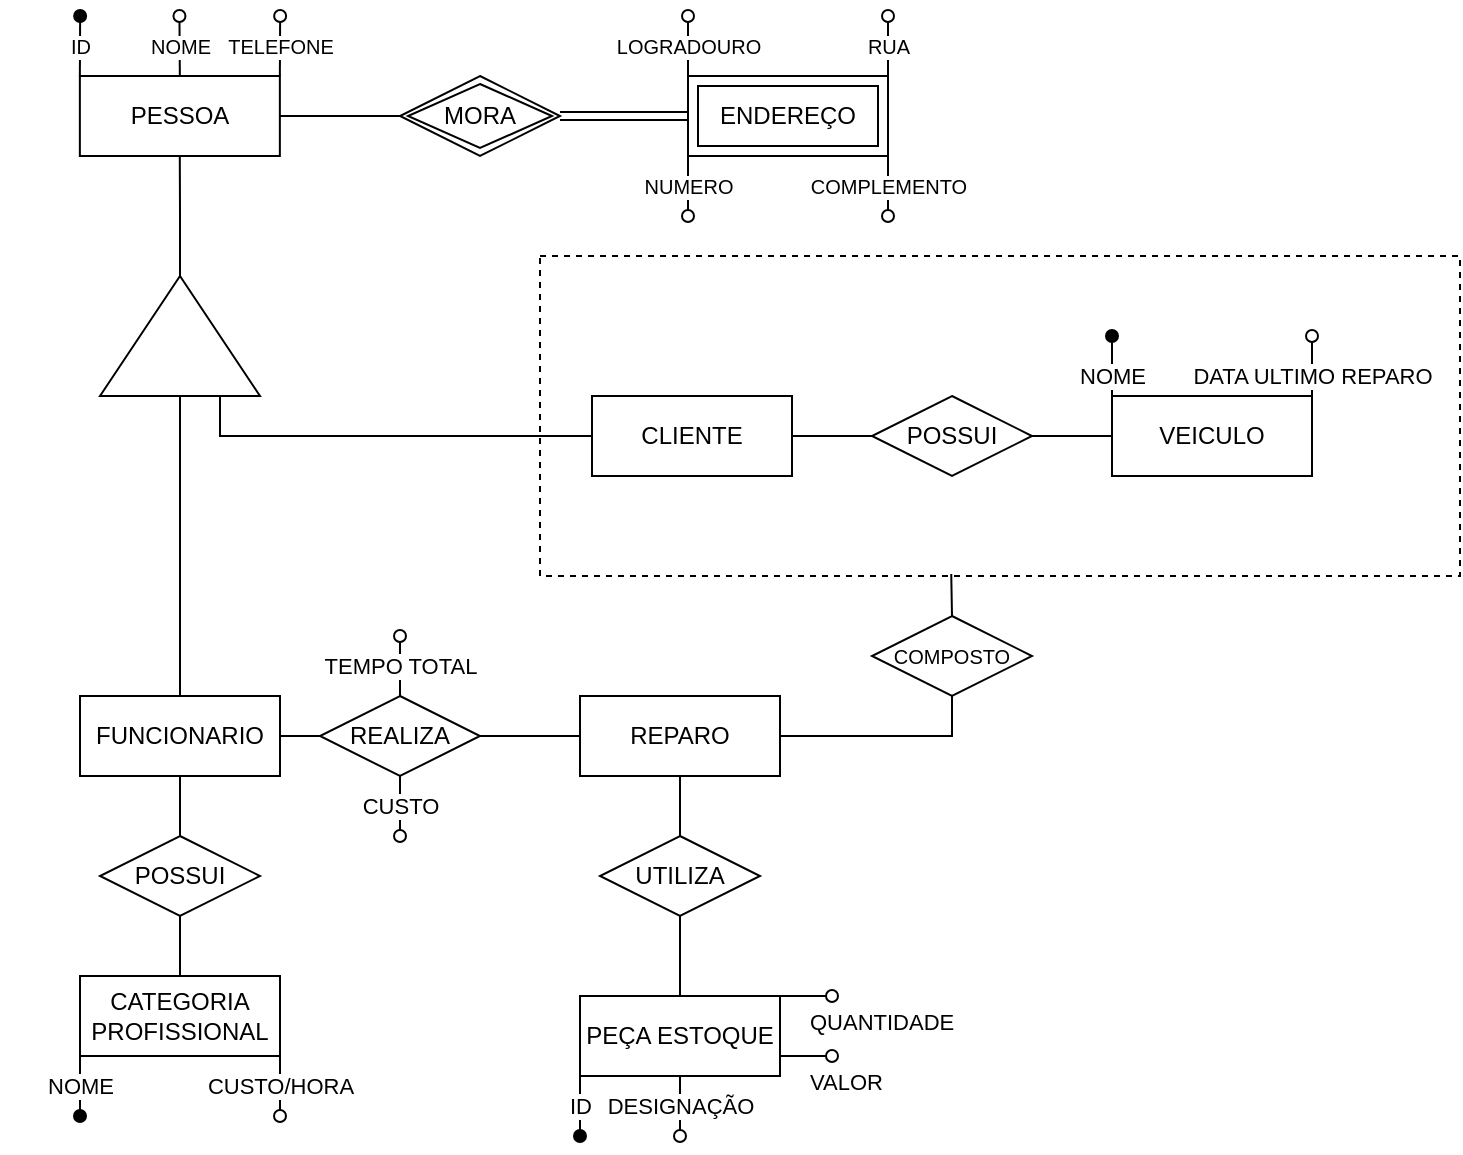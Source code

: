 <mxfile version="14.4.3" type="device"><diagram id="u2ybn7eW5DlO_q6e7-WQ" name="Página-1"><mxGraphModel dx="645" dy="578" grid="1" gridSize="10" guides="1" tooltips="1" connect="1" arrows="1" fold="1" page="1" pageScale="1" pageWidth="827" pageHeight="1169" math="0" shadow="0"><root><mxCell id="0"/><mxCell id="1" parent="0"/><mxCell id="eP5ihJWD1cj67_S8lgPr-1" value="" style="rounded=0;whiteSpace=wrap;html=1;fillColor=none;dashed=1;" parent="1" vertex="1"><mxGeometry x="340" y="160" width="460" height="160" as="geometry"/></mxCell><mxCell id="bjfn1ZtHO3PtLWrKv43z-8" value="" style="group" parent="1" vertex="1" connectable="0"><mxGeometry x="366" y="200" width="100" height="70" as="geometry"/></mxCell><mxCell id="WFGqQ7PayTgnNqzEg9zT-1" value="CLIENTE" style="whiteSpace=wrap;html=1;align=center;" parent="bjfn1ZtHO3PtLWrKv43z-8" vertex="1"><mxGeometry y="30" width="100" height="40" as="geometry"/></mxCell><mxCell id="bjfn1ZtHO3PtLWrKv43z-24" value="" style="group" parent="1" vertex="1" connectable="0"><mxGeometry x="70" y="350" width="160" height="240" as="geometry"/></mxCell><mxCell id="bjfn1ZtHO3PtLWrKv43z-12" value="FUNCIONARIO" style="whiteSpace=wrap;html=1;align=center;" parent="bjfn1ZtHO3PtLWrKv43z-24" vertex="1"><mxGeometry x="40" y="30" width="100" height="40" as="geometry"/></mxCell><mxCell id="bjfn1ZtHO3PtLWrKv43z-25" value="POSSUI" style="shape=rhombus;perimeter=rhombusPerimeter;whiteSpace=wrap;html=1;align=center;" parent="bjfn1ZtHO3PtLWrKv43z-24" vertex="1"><mxGeometry x="50" y="100" width="80" height="40" as="geometry"/></mxCell><mxCell id="bjfn1ZtHO3PtLWrKv43z-26" style="edgeStyle=orthogonalEdgeStyle;rounded=0;orthogonalLoop=1;jettySize=auto;html=1;exitX=0.5;exitY=0;exitDx=0;exitDy=0;entryX=0.5;entryY=1;entryDx=0;entryDy=0;endArrow=none;endFill=0;" parent="bjfn1ZtHO3PtLWrKv43z-24" source="bjfn1ZtHO3PtLWrKv43z-25" target="bjfn1ZtHO3PtLWrKv43z-12" edge="1"><mxGeometry relative="1" as="geometry"/></mxCell><mxCell id="cciolRmOcYDwlL9Gqmeu-31" value="" style="group" vertex="1" connectable="0" parent="bjfn1ZtHO3PtLWrKv43z-24"><mxGeometry x="40" y="170" width="100" height="70" as="geometry"/></mxCell><mxCell id="bjfn1ZtHO3PtLWrKv43z-21" value="NOME" style="edgeStyle=orthogonalEdgeStyle;rounded=0;orthogonalLoop=1;jettySize=auto;html=1;exitX=0;exitY=1;exitDx=0;exitDy=0;endArrow=oval;endFill=1;" parent="cciolRmOcYDwlL9Gqmeu-31" source="bjfn1ZtHO3PtLWrKv43z-19" edge="1"><mxGeometry relative="1" as="geometry"><mxPoint y="70" as="targetPoint"/></mxGeometry></mxCell><mxCell id="bjfn1ZtHO3PtLWrKv43z-22" value="CUSTO/HORA" style="edgeStyle=orthogonalEdgeStyle;rounded=0;orthogonalLoop=1;jettySize=auto;html=1;exitX=1;exitY=1;exitDx=0;exitDy=0;endArrow=oval;endFill=0;" parent="cciolRmOcYDwlL9Gqmeu-31" source="bjfn1ZtHO3PtLWrKv43z-19" edge="1"><mxGeometry relative="1" as="geometry"><mxPoint x="100" y="70" as="targetPoint"/></mxGeometry></mxCell><mxCell id="bjfn1ZtHO3PtLWrKv43z-19" value="CATEGORIA&lt;br&gt;PROFISSIONAL" style="whiteSpace=wrap;html=1;align=center;" parent="cciolRmOcYDwlL9Gqmeu-31" vertex="1"><mxGeometry width="100" height="40" as="geometry"/></mxCell><mxCell id="bjfn1ZtHO3PtLWrKv43z-27" style="edgeStyle=orthogonalEdgeStyle;rounded=0;orthogonalLoop=1;jettySize=auto;html=1;exitX=0.5;exitY=1;exitDx=0;exitDy=0;entryX=0.5;entryY=0;entryDx=0;entryDy=0;endArrow=none;endFill=0;" parent="bjfn1ZtHO3PtLWrKv43z-24" source="bjfn1ZtHO3PtLWrKv43z-25" target="bjfn1ZtHO3PtLWrKv43z-19" edge="1"><mxGeometry relative="1" as="geometry"/></mxCell><mxCell id="bjfn1ZtHO3PtLWrKv43z-39" value="" style="group" parent="1" vertex="1" connectable="0"><mxGeometry x="360" y="530" width="126" height="70" as="geometry"/></mxCell><mxCell id="bjfn1ZtHO3PtLWrKv43z-34" value="ID" style="edgeStyle=orthogonalEdgeStyle;rounded=0;orthogonalLoop=1;jettySize=auto;html=1;exitX=0;exitY=1;exitDx=0;exitDy=0;endArrow=oval;endFill=1;" parent="bjfn1ZtHO3PtLWrKv43z-39" source="bjfn1ZtHO3PtLWrKv43z-33" edge="1"><mxGeometry relative="1" as="geometry"><mxPoint y="70" as="targetPoint"/></mxGeometry></mxCell><mxCell id="bjfn1ZtHO3PtLWrKv43z-36" value="DESIGNAÇÃO" style="edgeStyle=orthogonalEdgeStyle;rounded=0;orthogonalLoop=1;jettySize=auto;html=1;exitX=0.5;exitY=1;exitDx=0;exitDy=0;endArrow=oval;endFill=0;" parent="bjfn1ZtHO3PtLWrKv43z-39" source="bjfn1ZtHO3PtLWrKv43z-33" edge="1"><mxGeometry relative="1" as="geometry"><mxPoint x="50" y="70" as="targetPoint"/></mxGeometry></mxCell><mxCell id="bjfn1ZtHO3PtLWrKv43z-37" value="VALOR" style="edgeStyle=orthogonalEdgeStyle;rounded=0;orthogonalLoop=1;jettySize=auto;html=1;exitX=1;exitY=0.75;exitDx=0;exitDy=0;endArrow=oval;endFill=0;labelPosition=right;verticalLabelPosition=bottom;align=left;verticalAlign=top;" parent="bjfn1ZtHO3PtLWrKv43z-39" source="bjfn1ZtHO3PtLWrKv43z-33" edge="1"><mxGeometry relative="1" as="geometry"><mxPoint x="126" y="30" as="targetPoint"/></mxGeometry></mxCell><mxCell id="bjfn1ZtHO3PtLWrKv43z-38" value="QUANTIDADE" style="edgeStyle=orthogonalEdgeStyle;rounded=0;orthogonalLoop=1;jettySize=auto;html=1;exitX=1;exitY=0;exitDx=0;exitDy=0;endArrow=oval;endFill=0;labelPosition=right;verticalLabelPosition=bottom;align=left;verticalAlign=top;" parent="bjfn1ZtHO3PtLWrKv43z-39" source="bjfn1ZtHO3PtLWrKv43z-33" edge="1"><mxGeometry relative="1" as="geometry"><mxPoint x="126" as="targetPoint"/></mxGeometry></mxCell><mxCell id="bjfn1ZtHO3PtLWrKv43z-33" value="PEÇA ESTOQUE" style="whiteSpace=wrap;html=1;align=center;" parent="bjfn1ZtHO3PtLWrKv43z-39" vertex="1"><mxGeometry width="100" height="40" as="geometry"/></mxCell><mxCell id="bjfn1ZtHO3PtLWrKv43z-45" style="edgeStyle=orthogonalEdgeStyle;rounded=0;orthogonalLoop=1;jettySize=auto;html=1;exitX=1;exitY=0.5;exitDx=0;exitDy=0;entryX=0;entryY=0.5;entryDx=0;entryDy=0;endArrow=none;endFill=0;" parent="1" source="bjfn1ZtHO3PtLWrKv43z-44" target="bjfn1ZtHO3PtLWrKv43z-40" edge="1"><mxGeometry relative="1" as="geometry"/></mxCell><mxCell id="bjfn1ZtHO3PtLWrKv43z-46" style="edgeStyle=orthogonalEdgeStyle;rounded=0;orthogonalLoop=1;jettySize=auto;html=1;exitX=0;exitY=0.5;exitDx=0;exitDy=0;entryX=1;entryY=0.5;entryDx=0;entryDy=0;endArrow=none;endFill=0;" parent="1" source="bjfn1ZtHO3PtLWrKv43z-44" target="WFGqQ7PayTgnNqzEg9zT-1" edge="1"><mxGeometry relative="1" as="geometry"/></mxCell><mxCell id="bjfn1ZtHO3PtLWrKv43z-44" value="POSSUI" style="shape=rhombus;perimeter=rhombusPerimeter;whiteSpace=wrap;html=1;align=center;" parent="1" vertex="1"><mxGeometry x="506" y="230" width="80" height="40" as="geometry"/></mxCell><mxCell id="bjfn1ZtHO3PtLWrKv43z-48" value="" style="group" parent="1" vertex="1" connectable="0"><mxGeometry x="626" y="200" width="130" height="70" as="geometry"/></mxCell><mxCell id="bjfn1ZtHO3PtLWrKv43z-43" value="" style="group" parent="bjfn1ZtHO3PtLWrKv43z-48" vertex="1" connectable="0"><mxGeometry width="100" height="70" as="geometry"/></mxCell><mxCell id="bjfn1ZtHO3PtLWrKv43z-41" value="NOME" style="edgeStyle=orthogonalEdgeStyle;rounded=0;orthogonalLoop=1;jettySize=auto;html=1;exitX=0;exitY=0;exitDx=0;exitDy=0;endArrow=oval;endFill=1;" parent="bjfn1ZtHO3PtLWrKv43z-43" source="bjfn1ZtHO3PtLWrKv43z-40" edge="1"><mxGeometry x="-0.333" relative="1" as="geometry"><mxPoint as="targetPoint"/><Array as="points"><mxPoint y="30"/><mxPoint y="30"/></Array><mxPoint as="offset"/></mxGeometry></mxCell><mxCell id="bjfn1ZtHO3PtLWrKv43z-42" value="DATA ULTIMO REPARO" style="edgeStyle=orthogonalEdgeStyle;rounded=0;orthogonalLoop=1;jettySize=auto;html=1;exitX=1;exitY=0;exitDx=0;exitDy=0;endArrow=oval;endFill=0;verticalAlign=middle;" parent="bjfn1ZtHO3PtLWrKv43z-43" source="bjfn1ZtHO3PtLWrKv43z-40" edge="1"><mxGeometry x="-0.333" relative="1" as="geometry"><mxPoint x="100" as="targetPoint"/><mxPoint as="offset"/></mxGeometry></mxCell><mxCell id="bjfn1ZtHO3PtLWrKv43z-40" value="VEICULO" style="whiteSpace=wrap;html=1;align=center;" parent="bjfn1ZtHO3PtLWrKv43z-43" vertex="1"><mxGeometry y="30" width="100" height="40" as="geometry"/></mxCell><mxCell id="eP5ihJWD1cj67_S8lgPr-4" style="edgeStyle=orthogonalEdgeStyle;rounded=0;orthogonalLoop=1;jettySize=auto;html=1;exitX=1;exitY=0.5;exitDx=0;exitDy=0;entryX=0.5;entryY=1;entryDx=0;entryDy=0;endArrow=none;endFill=0;" parent="1" source="bjfn1ZtHO3PtLWrKv43z-53" target="eP5ihJWD1cj67_S8lgPr-3" edge="1"><mxGeometry relative="1" as="geometry"/></mxCell><mxCell id="bjfn1ZtHO3PtLWrKv43z-53" value="REPARO" style="whiteSpace=wrap;html=1;align=center;" parent="1" vertex="1"><mxGeometry x="360" y="380" width="100" height="40" as="geometry"/></mxCell><mxCell id="bjfn1ZtHO3PtLWrKv43z-58" style="edgeStyle=orthogonalEdgeStyle;rounded=0;orthogonalLoop=1;jettySize=auto;html=1;exitX=1;exitY=0.5;exitDx=0;exitDy=0;entryX=0;entryY=0.5;entryDx=0;entryDy=0;endArrow=none;endFill=0;" parent="1" source="bjfn1ZtHO3PtLWrKv43z-57" target="bjfn1ZtHO3PtLWrKv43z-53" edge="1"><mxGeometry relative="1" as="geometry"/></mxCell><mxCell id="bjfn1ZtHO3PtLWrKv43z-59" style="edgeStyle=orthogonalEdgeStyle;rounded=0;orthogonalLoop=1;jettySize=auto;html=1;exitX=0;exitY=0.5;exitDx=0;exitDy=0;entryX=1;entryY=0.5;entryDx=0;entryDy=0;endArrow=none;endFill=0;" parent="1" source="bjfn1ZtHO3PtLWrKv43z-57" target="bjfn1ZtHO3PtLWrKv43z-12" edge="1"><mxGeometry relative="1" as="geometry"/></mxCell><mxCell id="bjfn1ZtHO3PtLWrKv43z-64" style="edgeStyle=orthogonalEdgeStyle;rounded=0;orthogonalLoop=1;jettySize=auto;html=1;exitX=0.5;exitY=0;exitDx=0;exitDy=0;entryX=0.5;entryY=1;entryDx=0;entryDy=0;endArrow=none;endFill=0;" parent="1" source="bjfn1ZtHO3PtLWrKv43z-63" target="bjfn1ZtHO3PtLWrKv43z-53" edge="1"><mxGeometry relative="1" as="geometry"/></mxCell><mxCell id="bjfn1ZtHO3PtLWrKv43z-65" style="edgeStyle=orthogonalEdgeStyle;rounded=0;orthogonalLoop=1;jettySize=auto;html=1;exitX=0.5;exitY=1;exitDx=0;exitDy=0;entryX=0.5;entryY=0;entryDx=0;entryDy=0;endArrow=none;endFill=0;" parent="1" source="bjfn1ZtHO3PtLWrKv43z-63" target="bjfn1ZtHO3PtLWrKv43z-33" edge="1"><mxGeometry relative="1" as="geometry"/></mxCell><mxCell id="bjfn1ZtHO3PtLWrKv43z-63" value="UTILIZA" style="shape=rhombus;perimeter=rhombusPerimeter;whiteSpace=wrap;html=1;align=center;" parent="1" vertex="1"><mxGeometry x="370" y="450" width="80" height="40" as="geometry"/></mxCell><mxCell id="bjfn1ZtHO3PtLWrKv43z-73" value="" style="group" parent="1" vertex="1" connectable="0"><mxGeometry x="230" y="350" width="80" height="100" as="geometry"/></mxCell><mxCell id="bjfn1ZtHO3PtLWrKv43z-57" value="REALIZA" style="shape=rhombus;perimeter=rhombusPerimeter;whiteSpace=wrap;html=1;align=center;" parent="bjfn1ZtHO3PtLWrKv43z-73" vertex="1"><mxGeometry y="30" width="80" height="40" as="geometry"/></mxCell><mxCell id="bjfn1ZtHO3PtLWrKv43z-69" value="" style="group" parent="bjfn1ZtHO3PtLWrKv43z-73" vertex="1" connectable="0"><mxGeometry x="40" height="100" as="geometry"/></mxCell><mxCell id="bjfn1ZtHO3PtLWrKv43z-67" value="TEMPO TOTAL" style="edgeStyle=orthogonalEdgeStyle;rounded=0;orthogonalLoop=1;jettySize=auto;html=1;exitX=0.5;exitY=0;exitDx=0;exitDy=0;endArrow=oval;endFill=0;" parent="bjfn1ZtHO3PtLWrKv43z-69" source="bjfn1ZtHO3PtLWrKv43z-57" edge="1"><mxGeometry relative="1" as="geometry"><mxPoint as="targetPoint"/></mxGeometry></mxCell><mxCell id="bjfn1ZtHO3PtLWrKv43z-68" value="CUSTO" style="edgeStyle=orthogonalEdgeStyle;rounded=0;orthogonalLoop=1;jettySize=auto;html=1;exitX=0.5;exitY=1;exitDx=0;exitDy=0;endArrow=oval;endFill=0;" parent="bjfn1ZtHO3PtLWrKv43z-69" source="bjfn1ZtHO3PtLWrKv43z-57" edge="1"><mxGeometry relative="1" as="geometry"><mxPoint y="100" as="targetPoint"/></mxGeometry></mxCell><mxCell id="eP5ihJWD1cj67_S8lgPr-5" style="edgeStyle=orthogonalEdgeStyle;rounded=0;orthogonalLoop=1;jettySize=auto;html=1;exitX=0.5;exitY=0;exitDx=0;exitDy=0;entryX=0.447;entryY=0.994;entryDx=0;entryDy=0;entryPerimeter=0;endArrow=none;endFill=0;" parent="1" source="eP5ihJWD1cj67_S8lgPr-3" target="eP5ihJWD1cj67_S8lgPr-1" edge="1"><mxGeometry relative="1" as="geometry"/></mxCell><mxCell id="eP5ihJWD1cj67_S8lgPr-3" value="COMPOSTO" style="shape=rhombus;perimeter=rhombusPerimeter;whiteSpace=wrap;html=1;align=center;fontSize=10;" parent="1" vertex="1"><mxGeometry x="506" y="340" width="80" height="40" as="geometry"/></mxCell><mxCell id="cciolRmOcYDwlL9Gqmeu-18" value="" style="edgeStyle=orthogonalEdgeStyle;rounded=0;orthogonalLoop=1;jettySize=auto;html=1;sourcePerimeterSpacing=0;endArrow=none;endFill=0;fontSize=10;" edge="1" parent="1" source="cciolRmOcYDwlL9Gqmeu-13" target="cciolRmOcYDwlL9Gqmeu-14"><mxGeometry relative="1" as="geometry"/></mxCell><mxCell id="cciolRmOcYDwlL9Gqmeu-32" style="edgeStyle=orthogonalEdgeStyle;rounded=0;orthogonalLoop=1;jettySize=auto;html=1;exitX=0;exitY=0.5;exitDx=0;exitDy=0;entryX=0.5;entryY=0;entryDx=0;entryDy=0;sourcePerimeterSpacing=0;endArrow=none;endFill=0;fontSize=10;" edge="1" parent="1" source="cciolRmOcYDwlL9Gqmeu-13" target="bjfn1ZtHO3PtLWrKv43z-12"><mxGeometry relative="1" as="geometry"/></mxCell><mxCell id="cciolRmOcYDwlL9Gqmeu-13" value="" style="triangle;whiteSpace=wrap;html=1;rotation=-90;" vertex="1" parent="1"><mxGeometry x="130" y="160" width="60" height="80" as="geometry"/></mxCell><mxCell id="cciolRmOcYDwlL9Gqmeu-21" style="edgeStyle=orthogonalEdgeStyle;rounded=0;orthogonalLoop=1;jettySize=auto;html=1;exitX=0;exitY=0.5;exitDx=0;exitDy=0;entryX=0;entryY=0.75;entryDx=0;entryDy=0;sourcePerimeterSpacing=0;endArrow=none;endFill=0;fontSize=10;" edge="1" parent="1" source="WFGqQ7PayTgnNqzEg9zT-1" target="cciolRmOcYDwlL9Gqmeu-13"><mxGeometry relative="1" as="geometry"/></mxCell><mxCell id="cciolRmOcYDwlL9Gqmeu-39" value="" style="group" vertex="1" connectable="0" parent="1"><mxGeometry x="414" y="40" width="100" height="100" as="geometry"/></mxCell><mxCell id="cciolRmOcYDwlL9Gqmeu-34" value="LOGRADOURO" style="edgeStyle=orthogonalEdgeStyle;rounded=0;orthogonalLoop=1;jettySize=auto;html=1;exitX=0;exitY=0;exitDx=0;exitDy=0;sourcePerimeterSpacing=0;endArrow=oval;endFill=0;fontSize=10;" edge="1" parent="cciolRmOcYDwlL9Gqmeu-39" source="cciolRmOcYDwlL9Gqmeu-33"><mxGeometry relative="1" as="geometry"><mxPoint as="targetPoint"/></mxGeometry></mxCell><mxCell id="cciolRmOcYDwlL9Gqmeu-35" value="RUA" style="edgeStyle=orthogonalEdgeStyle;rounded=0;orthogonalLoop=1;jettySize=auto;html=1;exitX=1;exitY=0;exitDx=0;exitDy=0;sourcePerimeterSpacing=0;endArrow=oval;endFill=0;fontSize=10;" edge="1" parent="cciolRmOcYDwlL9Gqmeu-39" source="cciolRmOcYDwlL9Gqmeu-33"><mxGeometry relative="1" as="geometry"><mxPoint x="100" as="targetPoint"/></mxGeometry></mxCell><mxCell id="cciolRmOcYDwlL9Gqmeu-37" value="NUMERO" style="edgeStyle=orthogonalEdgeStyle;rounded=0;orthogonalLoop=1;jettySize=auto;html=1;exitX=0;exitY=1;exitDx=0;exitDy=0;sourcePerimeterSpacing=0;endArrow=oval;endFill=0;fontSize=10;" edge="1" parent="cciolRmOcYDwlL9Gqmeu-39" source="cciolRmOcYDwlL9Gqmeu-33"><mxGeometry relative="1" as="geometry"><mxPoint y="100" as="targetPoint"/></mxGeometry></mxCell><mxCell id="cciolRmOcYDwlL9Gqmeu-38" value="COMPLEMENTO" style="edgeStyle=orthogonalEdgeStyle;rounded=0;orthogonalLoop=1;jettySize=auto;html=1;exitX=1;exitY=1;exitDx=0;exitDy=0;sourcePerimeterSpacing=0;endArrow=oval;endFill=0;fontSize=10;" edge="1" parent="cciolRmOcYDwlL9Gqmeu-39" source="cciolRmOcYDwlL9Gqmeu-33"><mxGeometry relative="1" as="geometry"><mxPoint x="100" y="100" as="targetPoint"/></mxGeometry></mxCell><mxCell id="cciolRmOcYDwlL9Gqmeu-33" value="ENDEREÇO" style="shape=ext;margin=3;double=1;whiteSpace=wrap;html=1;align=center;" vertex="1" parent="cciolRmOcYDwlL9Gqmeu-39"><mxGeometry y="30" width="100" height="40" as="geometry"/></mxCell><mxCell id="cciolRmOcYDwlL9Gqmeu-40" value="" style="group" vertex="1" connectable="0" parent="1"><mxGeometry x="109.93" y="40" width="100.138" height="70" as="geometry"/></mxCell><mxCell id="cciolRmOcYDwlL9Gqmeu-15" value="ID" style="edgeStyle=orthogonalEdgeStyle;rounded=0;orthogonalLoop=1;jettySize=auto;html=1;exitX=0;exitY=0;exitDx=0;exitDy=0;sourcePerimeterSpacing=0;endArrow=oval;endFill=1;fontSize=10;" edge="1" parent="cciolRmOcYDwlL9Gqmeu-40" source="cciolRmOcYDwlL9Gqmeu-14"><mxGeometry relative="1" as="geometry"><mxPoint x="0.138" as="targetPoint"/></mxGeometry></mxCell><mxCell id="cciolRmOcYDwlL9Gqmeu-16" value="NOME" style="edgeStyle=orthogonalEdgeStyle;rounded=0;orthogonalLoop=1;jettySize=auto;html=1;exitX=0.5;exitY=0;exitDx=0;exitDy=0;sourcePerimeterSpacing=0;endArrow=oval;endFill=0;fontSize=10;" edge="1" parent="cciolRmOcYDwlL9Gqmeu-40" source="cciolRmOcYDwlL9Gqmeu-14"><mxGeometry relative="1" as="geometry"><mxPoint x="49.793" as="targetPoint"/></mxGeometry></mxCell><mxCell id="cciolRmOcYDwlL9Gqmeu-17" value="TELEFONE" style="edgeStyle=orthogonalEdgeStyle;rounded=0;orthogonalLoop=1;jettySize=auto;html=1;exitX=1;exitY=0;exitDx=0;exitDy=0;sourcePerimeterSpacing=0;endArrow=oval;endFill=0;fontSize=10;" edge="1" parent="cciolRmOcYDwlL9Gqmeu-40" source="cciolRmOcYDwlL9Gqmeu-14"><mxGeometry relative="1" as="geometry"><mxPoint x="100.138" as="targetPoint"/></mxGeometry></mxCell><mxCell id="cciolRmOcYDwlL9Gqmeu-14" value="PESSOA" style="whiteSpace=wrap;html=1;align=center;perimeterSpacing=0;" vertex="1" parent="cciolRmOcYDwlL9Gqmeu-40"><mxGeometry y="30" width="100" height="40" as="geometry"/></mxCell><mxCell id="cciolRmOcYDwlL9Gqmeu-42" style="edgeStyle=orthogonalEdgeStyle;rounded=0;orthogonalLoop=1;jettySize=auto;html=1;exitX=1;exitY=0.5;exitDx=0;exitDy=0;entryX=0;entryY=0.5;entryDx=0;entryDy=0;sourcePerimeterSpacing=0;endArrow=none;endFill=0;fontSize=10;shape=link;" edge="1" parent="1" source="cciolRmOcYDwlL9Gqmeu-41" target="cciolRmOcYDwlL9Gqmeu-33"><mxGeometry relative="1" as="geometry"/></mxCell><mxCell id="cciolRmOcYDwlL9Gqmeu-43" style="edgeStyle=orthogonalEdgeStyle;rounded=0;orthogonalLoop=1;jettySize=auto;html=1;exitX=0;exitY=0.5;exitDx=0;exitDy=0;entryX=1;entryY=0.5;entryDx=0;entryDy=0;sourcePerimeterSpacing=0;endArrow=none;endFill=0;fontSize=10;" edge="1" parent="1" source="cciolRmOcYDwlL9Gqmeu-41" target="cciolRmOcYDwlL9Gqmeu-14"><mxGeometry relative="1" as="geometry"/></mxCell><mxCell id="cciolRmOcYDwlL9Gqmeu-41" value="MORA" style="shape=rhombus;double=1;perimeter=rhombusPerimeter;whiteSpace=wrap;html=1;align=center;" vertex="1" parent="1"><mxGeometry x="270" y="70" width="80" height="40" as="geometry"/></mxCell></root></mxGraphModel></diagram></mxfile>